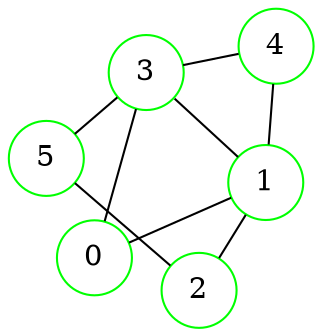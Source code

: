 graph {
graph ["layout"="fdp"]
node ["style"="filled","fillcolor"="white","fixedsize"="true","shape"="circle"]
"0" ["color"="green"]
"1" ["color"="green"]
"2" ["color"="green"]
"5" ["color"="green"]
"3" ["color"="green"]
"4" ["color"="green"]
"0" -- "1"
"0" -- "3"
"1" -- "2"
"1" -- "3"
"1" -- "4"
"2" -- "5"
"3" -- "4"
"3" -- "5"
}